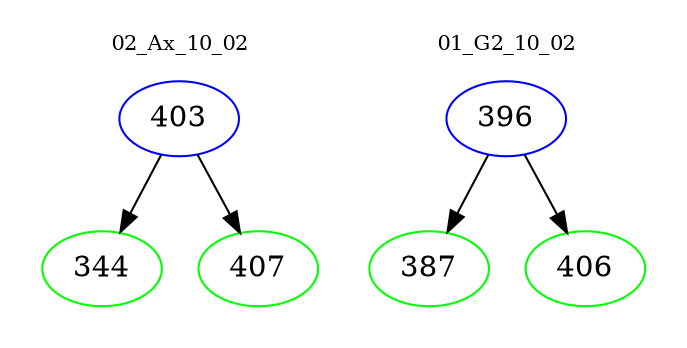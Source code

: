 digraph{
subgraph cluster_0 {
color = white
label = "02_Ax_10_02";
fontsize=10;
T0_403 [label="403", color="blue"]
T0_403 -> T0_344 [color="black"]
T0_344 [label="344", color="green"]
T0_403 -> T0_407 [color="black"]
T0_407 [label="407", color="green"]
}
subgraph cluster_1 {
color = white
label = "01_G2_10_02";
fontsize=10;
T1_396 [label="396", color="blue"]
T1_396 -> T1_387 [color="black"]
T1_387 [label="387", color="green"]
T1_396 -> T1_406 [color="black"]
T1_406 [label="406", color="green"]
}
}
